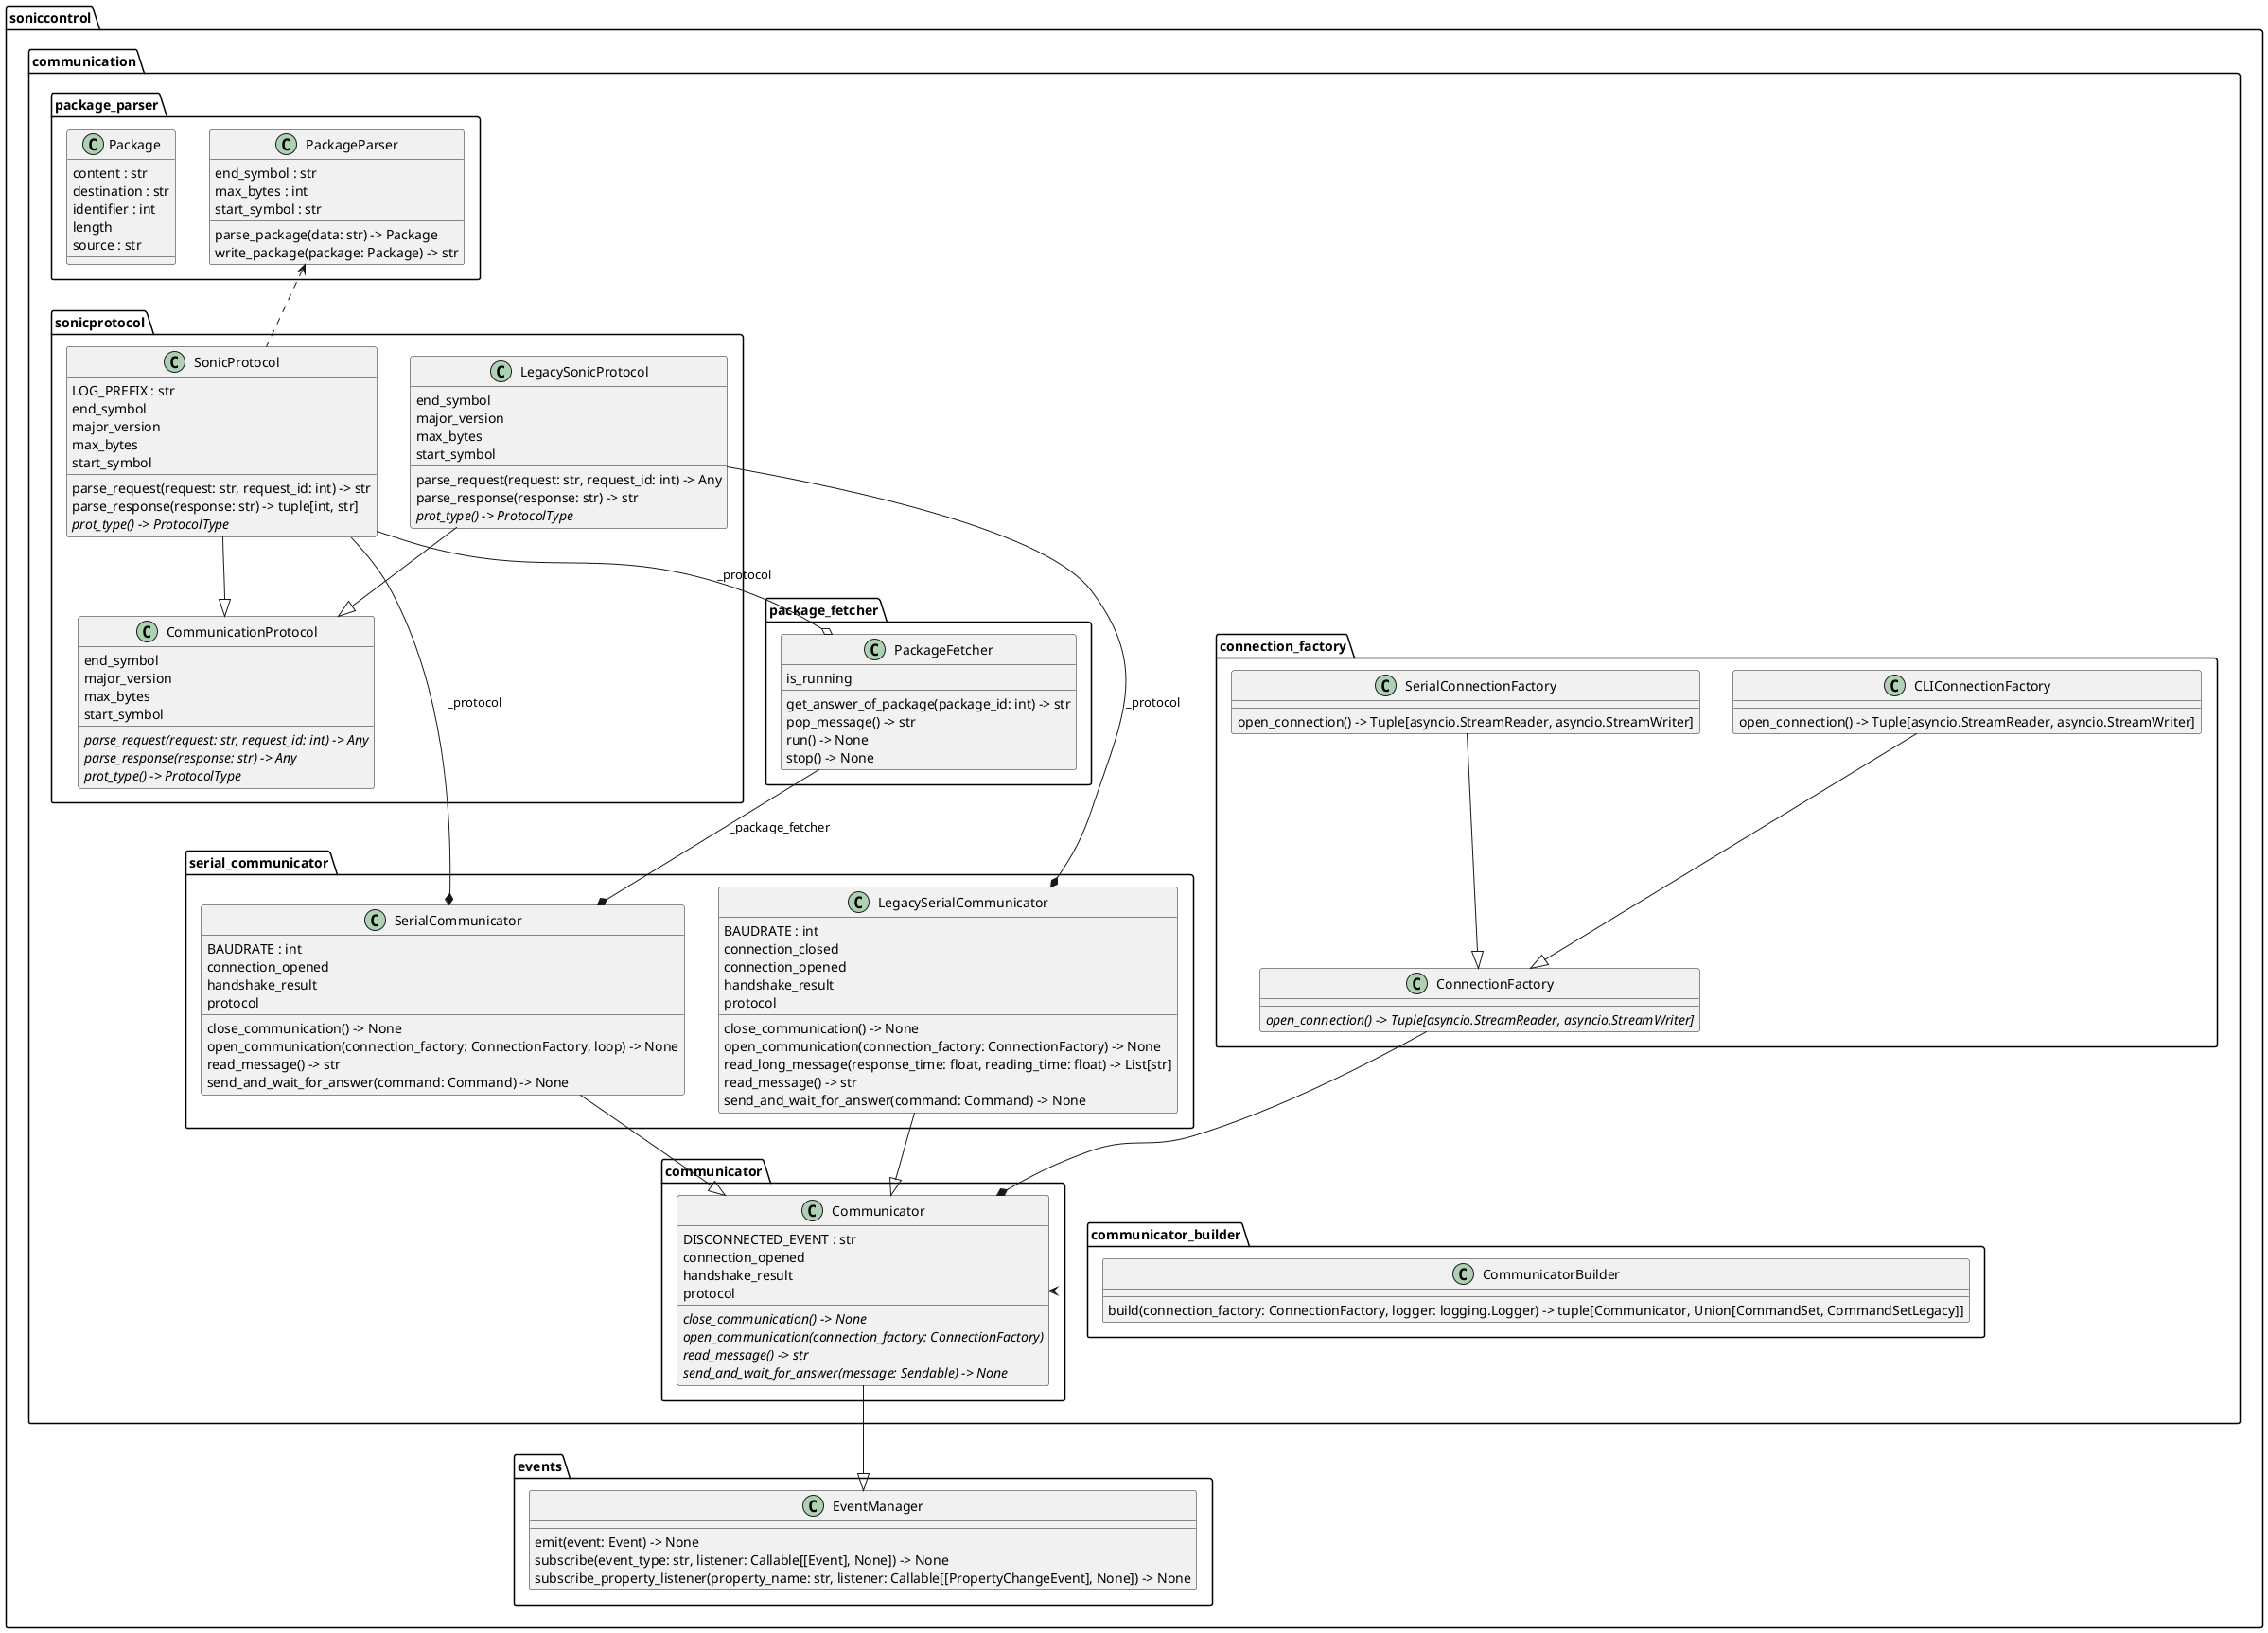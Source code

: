 @startuml class_communication

set separator . 
top to bottom direction

class "ConnectionFactory" as soniccontrol.communication.connection_factory.ConnectionFactory {
  {abstract}open_connection() -> Tuple[asyncio.StreamReader, asyncio.StreamWriter]
}

class "CLIConnectionFactory" as soniccontrol.communication.connection_factory.CLIConnectionFactory {
  open_connection() -> Tuple[asyncio.StreamReader, asyncio.StreamWriter]
}

class "SerialConnectionFactory" as soniccontrol.communication.connection_factory.SerialConnectionFactory {
  open_connection() -> Tuple[asyncio.StreamReader, asyncio.StreamWriter]
}

class "EventManager" as soniccontrol.events.EventManager {
  emit(event: Event) -> None
  subscribe(event_type: str, listener: Callable[[Event], None]) -> None
  subscribe_property_listener(property_name: str, listener: Callable[[PropertyChangeEvent], None]) -> None
}

class "Communicator" as soniccontrol.communication.communicator.Communicator {
  DISCONNECTED_EVENT : str
  connection_opened
  handshake_result
  protocol
  {abstract}close_communication() -> None
  {abstract}open_communication(connection_factory: ConnectionFactory)
  {abstract}read_message() -> str
  {abstract}send_and_wait_for_answer(message: Sendable) -> None
}

class "LegacySerialCommunicator" as soniccontrol.communication.serial_communicator.LegacySerialCommunicator {
  BAUDRATE : int
  connection_closed
  connection_opened
  handshake_result
  protocol
  close_communication() -> None
  open_communication(connection_factory: ConnectionFactory) -> None
  read_long_message(response_time: float, reading_time: float) -> List[str]
  read_message() -> str
  send_and_wait_for_answer(command: Command) -> None
}

class "PackageFetcher" as soniccontrol.communication.package_fetcher.PackageFetcher {
  is_running
  get_answer_of_package(package_id: int) -> str
  pop_message() -> str
  run() -> None
  stop() -> None
}

class "SerialCommunicator" as soniccontrol.communication.serial_communicator.SerialCommunicator {
  BAUDRATE : int
  connection_opened
  handshake_result
  protocol
  close_communication() -> None
  open_communication(connection_factory: ConnectionFactory, loop) -> None
  read_message() -> str
  send_and_wait_for_answer(command: Command) -> None
}

class "CommunicationProtocol" as soniccontrol.communication.sonicprotocol.CommunicationProtocol {
  end_symbol
  major_version
  max_bytes
  start_symbol
  {abstract}parse_request(request: str, request_id: int) -> Any
  {abstract}parse_response(response: str) -> Any
  {abstract}prot_type() -> ProtocolType
}

class "LegacySonicProtocol" as soniccontrol.communication.sonicprotocol.LegacySonicProtocol {
  end_symbol
  major_version
  max_bytes
  start_symbol
  parse_request(request: str, request_id: int) -> Any
  parse_response(response: str) -> str
  {abstract}prot_type() -> ProtocolType
}

class "SonicProtocol" as soniccontrol.communication.sonicprotocol.SonicProtocol {
  LOG_PREFIX : str
  end_symbol
  major_version
  max_bytes
  start_symbol
  parse_request(request: str, request_id: int) -> str
  parse_response(response: str) -> tuple[int, str]
  {abstract}prot_type() -> ProtocolType
}

class "PackageParser" as soniccontrol.communication.package_parser.PackageParser {
  end_symbol : str
  max_bytes : int
  start_symbol : str
  parse_package(data: str) -> Package
  write_package(package: Package) -> str
}

class "Package" as soniccontrol.communication.package_parser.Package {
  content : str
  destination : str
  identifier : int
  length
  source : str
}

class "CommunicatorBuilder" as soniccontrol.communication.communicator_builder.CommunicatorBuilder {
  build(connection_factory: ConnectionFactory, logger: logging.Logger) -> tuple[Communicator, Union[CommandSet, CommandSetLegacy]]
}

soniccontrol.communication.connection_factory.CLIConnectionFactory -d-|> soniccontrol.communication.connection_factory.ConnectionFactory
soniccontrol.communication.connection_factory.SerialConnectionFactory -d-|> soniccontrol.communication.connection_factory.ConnectionFactory
soniccontrol.communication.serial_communicator.LegacySerialCommunicator -d-|> soniccontrol.communication.communicator.Communicator
soniccontrol.communication.serial_communicator.SerialCommunicator -d-|> soniccontrol.communication.communicator.Communicator
soniccontrol.communication.sonicprotocol.LegacySonicProtocol -d-|> soniccontrol.communication.sonicprotocol.CommunicationProtocol
soniccontrol.communication.sonicprotocol.SonicProtocol -d-|> soniccontrol.communication.sonicprotocol.CommunicationProtocol
soniccontrol.communication.communicator.Communicator -d-|> soniccontrol.events.EventManager
soniccontrol.communication.serial_communicator.SerialCommunicator *-u- soniccontrol.communication.package_fetcher.PackageFetcher : _package_fetcher
soniccontrol.communication.serial_communicator.LegacySerialCommunicator *-u- soniccontrol.communication.sonicprotocol.LegacySonicProtocol : _protocol
soniccontrol.communication.serial_communicator.SerialCommunicator *-u- soniccontrol.communication.sonicprotocol.SonicProtocol : _protocol
soniccontrol.communication.package_fetcher.PackageFetcher o-u- soniccontrol.communication.sonicprotocol.SonicProtocol : _protocol
soniccontrol.communication.communicator.Communicator *-l- soniccontrol.communication.connection_factory.ConnectionFactory
soniccontrol.communication.communicator.Communicator <.l. soniccontrol.communication.communicator_builder.CommunicatorBuilder
soniccontrol.communication.connection_factory.ConnectionFactory <.[hidden]. soniccontrol.communication.communicator_builder.CommunicatorBuilder
soniccontrol.communication.sonicprotocol.SonicProtocol .u.> soniccontrol.communication.package_parser.PackageParser

@enduml